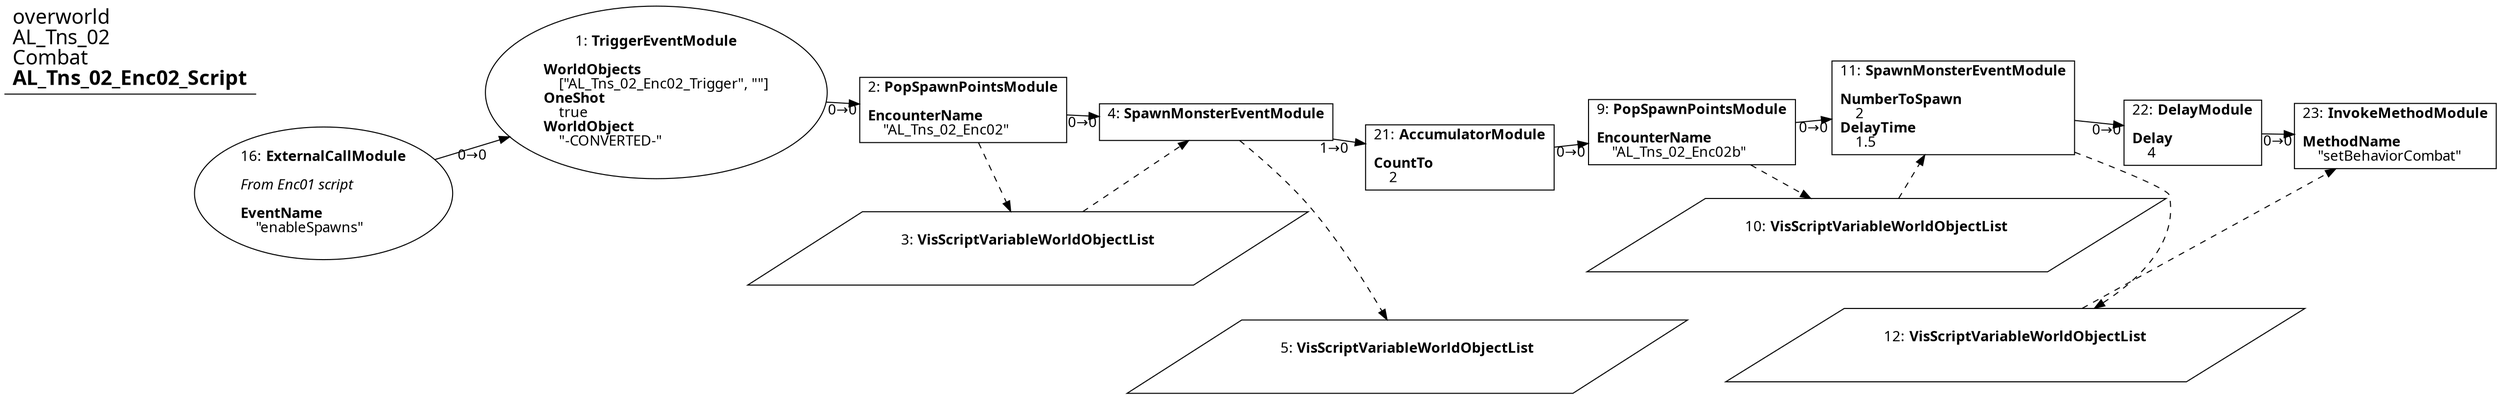 digraph {
    layout = fdp;
    overlap = prism;
    sep = "+16";
    splines = spline;

    node [ shape = box ];

    graph [ fontname = "Segoe UI" ];
    node [ fontname = "Segoe UI" ];
    edge [ fontname = "Segoe UI" ];

    1 [ label = <1: <b>TriggerEventModule</b><br/><br/><b>WorldObjects</b><br align="left"/>    [&quot;AL_Tns_02_Enc02_Trigger&quot;, &quot;&quot;]<br align="left"/><b>OneShot</b><br align="left"/>    true<br align="left"/><b>WorldObject</b><br align="left"/>    &quot;-CONVERTED-&quot;<br align="left"/>> ];
    1 [ shape = oval ]
    1 [ pos = "0.24200001,-0.19100001!" ];
    1 -> 2 [ label = "0→0" ];

    2 [ label = <2: <b>PopSpawnPointsModule</b><br/><br/><b>EncounterName</b><br align="left"/>    &quot;AL_Tns_02_Enc02&quot;<br align="left"/>> ];
    2 [ pos = "0.49600002,-0.19100001!" ];
    2 -> 4 [ label = "0→0" ];
    2 -> 3 [ style = dashed ];

    3 [ label = <3: <b>VisScriptVariableWorldObjectList</b><br/><br/>> ];
    3 [ shape = parallelogram ]
    3 [ pos = "0.74200004,-0.28800002!" ];

    4 [ label = <4: <b>SpawnMonsterEventModule</b><br/><br/>> ];
    4 [ pos = "0.97900003,-0.19100001!" ];
    4 -> 21 [ label = "1→0" ];
    3 -> 4 [ style = dashed ];
    4 -> 5 [ style = dashed ];

    5 [ label = <5: <b>VisScriptVariableWorldObjectList</b><br/><br/>> ];
    5 [ shape = parallelogram ]
    5 [ pos = "1.2550001,-0.35500002!" ];

    9 [ label = <9: <b>PopSpawnPointsModule</b><br/><br/><b>EncounterName</b><br align="left"/>    &quot;AL_Tns_02_Enc02b&quot;<br align="left"/>> ];
    9 [ pos = "1.6840001,-0.21400002!" ];
    9 -> 11 [ label = "0→0" ];
    9 -> 10 [ style = dashed ];

    10 [ label = <10: <b>VisScriptVariableWorldObjectList</b><br/><br/>> ];
    10 [ shape = parallelogram ]
    10 [ pos = "1.9300001,-0.31100002!" ];

    11 [ label = <11: <b>SpawnMonsterEventModule</b><br/><br/><b>NumberToSpawn</b><br align="left"/>    2<br align="left"/><b>DelayTime</b><br align="left"/>    1.5<br align="left"/>> ];
    11 [ pos = "2.1660001,-0.215!" ];
    11 -> 22 [ label = "0→0" ];
    10 -> 11 [ style = dashed ];
    11 -> 12 [ style = dashed ];

    12 [ label = <12: <b>VisScriptVariableWorldObjectList</b><br/><br/>> ];
    12 [ shape = parallelogram ]
    12 [ pos = "2.193,-0.45700002!" ];

    16 [ label = <16: <b>ExternalCallModule</b><br/><br/><i>From Enc01 script<br align="left"/></i><br align="left"/><b>EventName</b><br align="left"/>    &quot;enableSpawns&quot;<br align="left"/>> ];
    16 [ shape = oval ]
    16 [ pos = "-0.068,-0.19100001!" ];
    16 -> 1 [ label = "0→0" ];

    21 [ label = <21: <b>AccumulatorModule</b><br/><br/><b>CountTo</b><br align="left"/>    2<br align="left"/>> ];
    21 [ pos = "1.4280001,-0.21400002!" ];
    21 -> 9 [ label = "0→0" ];

    22 [ label = <22: <b>DelayModule</b><br/><br/><b>Delay</b><br align="left"/>    4<br align="left"/>> ];
    22 [ pos = "2.538,-0.215!" ];
    22 -> 23 [ label = "0→0" ];

    23 [ label = <23: <b>InvokeMethodModule</b><br/><br/><b>MethodName</b><br align="left"/>    &quot;setBehaviorCombat&quot;<br align="left"/>> ];
    23 [ pos = "2.8000002,-0.21400002!" ];
    12 -> 23 [ style = dashed ];

    title [ pos = "-0.069000006,-0.19000001!" ];
    title [ shape = underline ];
    title [ label = <<font point-size="20">overworld<br align="left"/>AL_Tns_02<br align="left"/>Combat<br align="left"/><b>AL_Tns_02_Enc02_Script</b><br align="left"/></font>> ];
}

